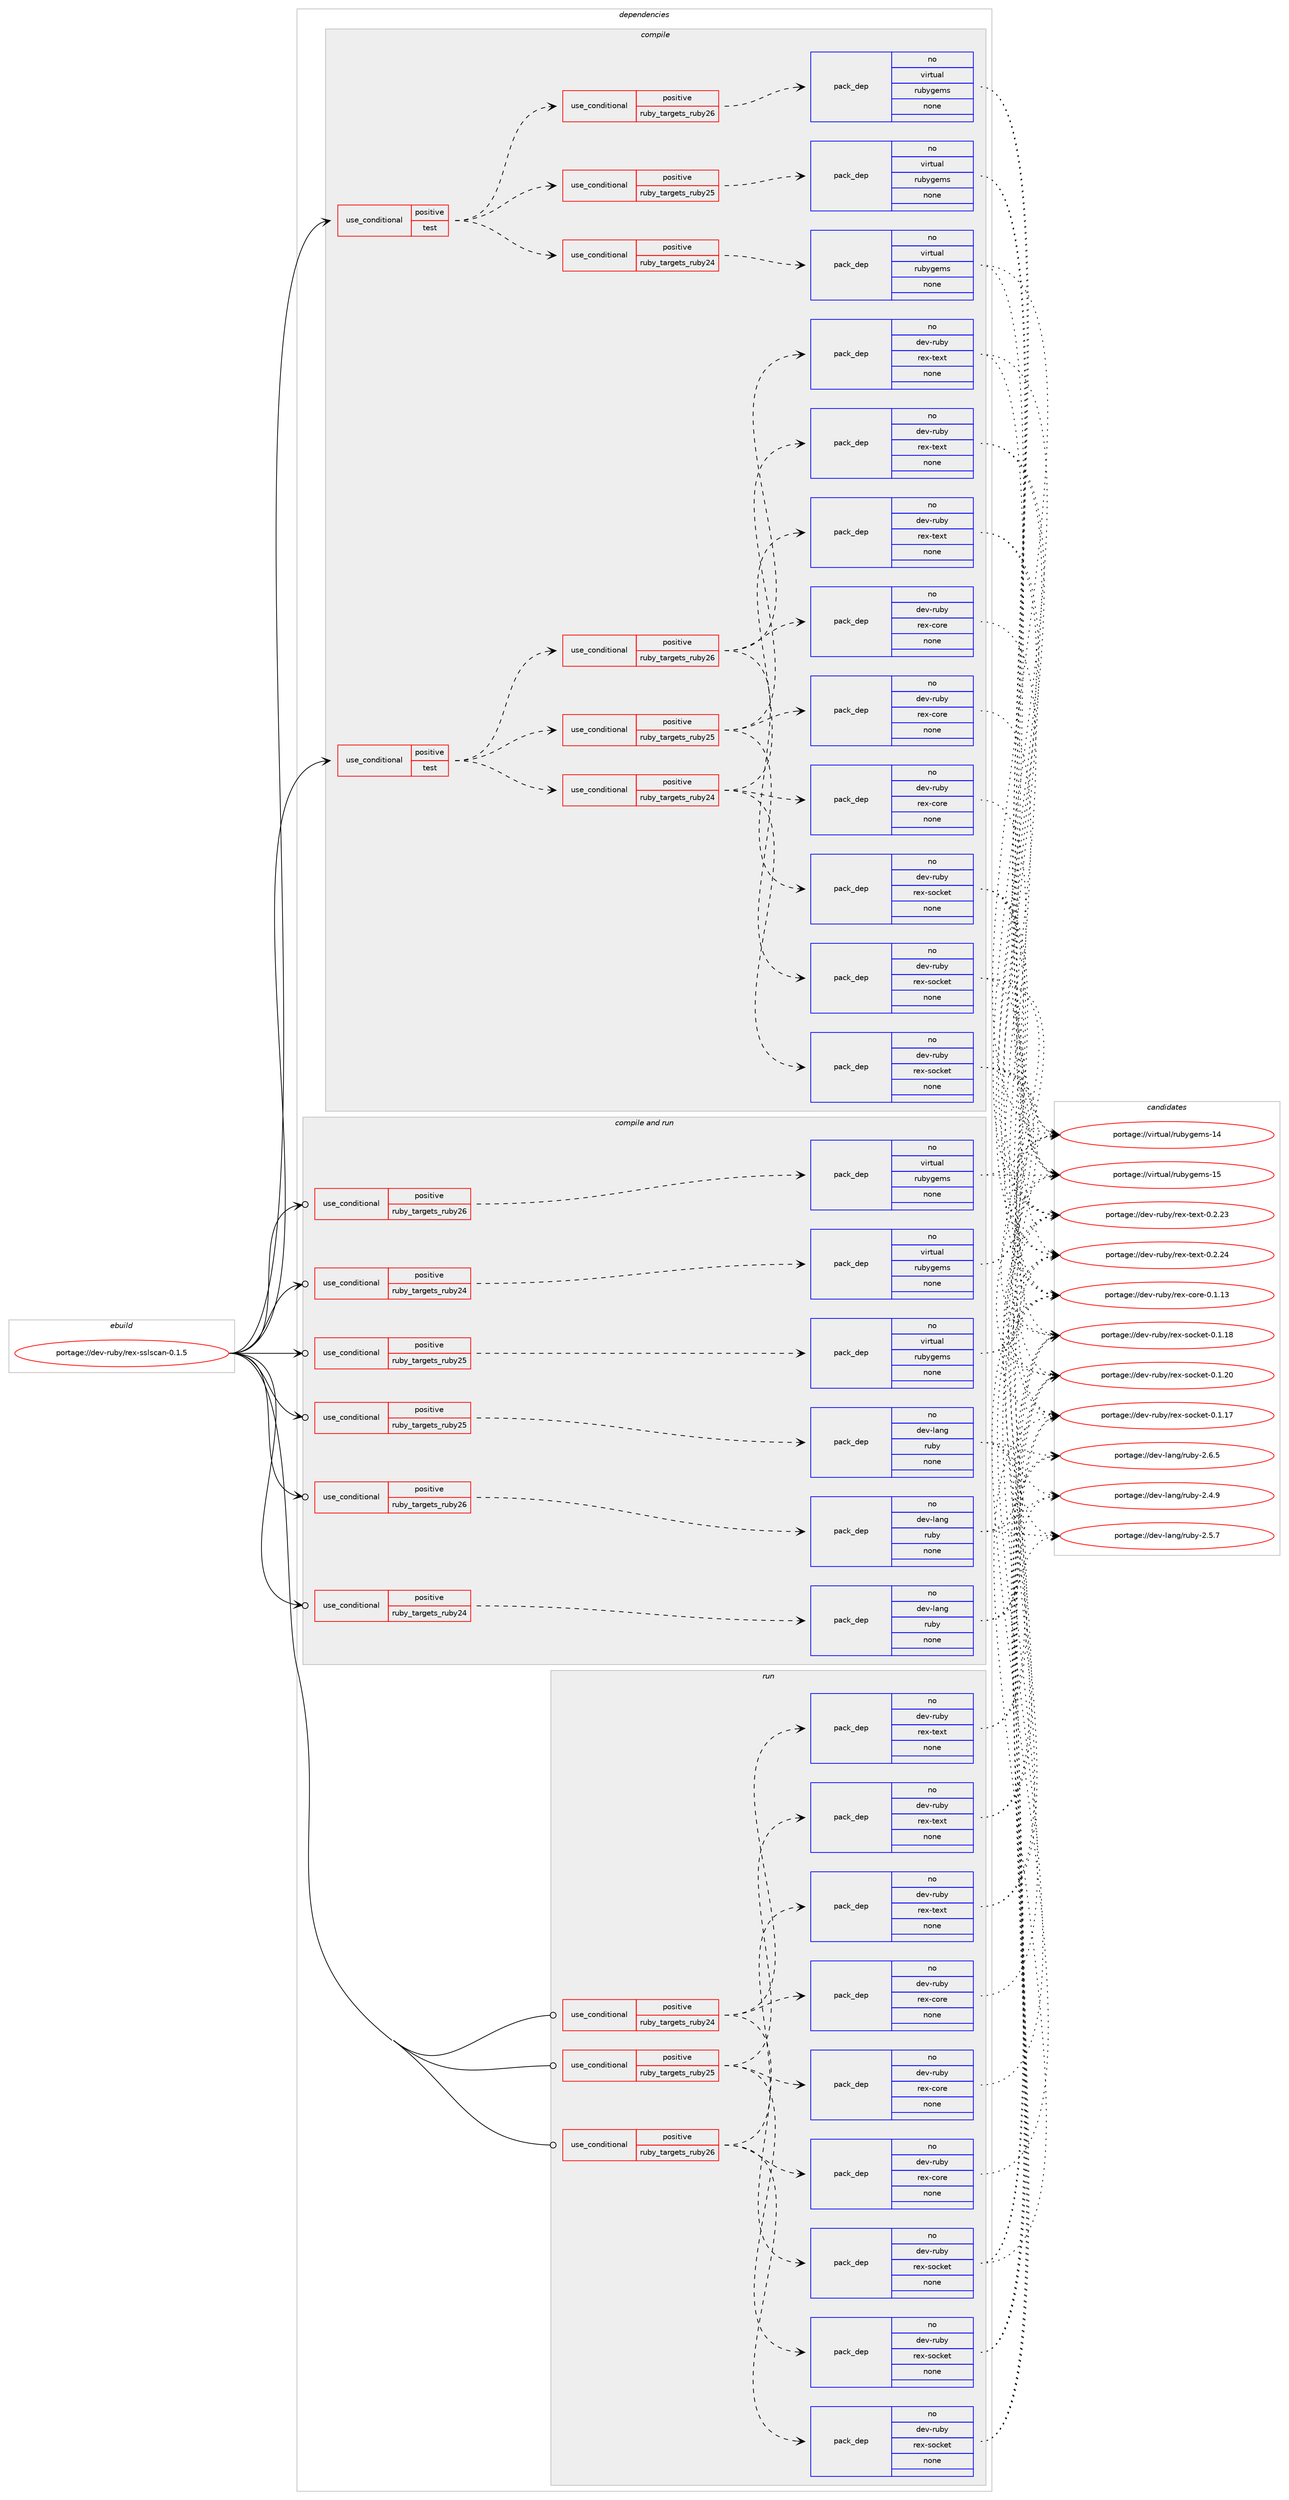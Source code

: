 digraph prolog {

# *************
# Graph options
# *************

newrank=true;
concentrate=true;
compound=true;
graph [rankdir=LR,fontname=Helvetica,fontsize=10,ranksep=1.5];#, ranksep=2.5, nodesep=0.2];
edge  [arrowhead=vee];
node  [fontname=Helvetica,fontsize=10];

# **********
# The ebuild
# **********

subgraph cluster_leftcol {
color=gray;
rank=same;
label=<<i>ebuild</i>>;
id [label="portage://dev-ruby/rex-sslscan-0.1.5", color=red, width=4, href="../dev-ruby/rex-sslscan-0.1.5.svg"];
}

# ****************
# The dependencies
# ****************

subgraph cluster_midcol {
color=gray;
label=<<i>dependencies</i>>;
subgraph cluster_compile {
fillcolor="#eeeeee";
style=filled;
label=<<i>compile</i>>;
subgraph cond61785 {
dependency239723 [label=<<TABLE BORDER="0" CELLBORDER="1" CELLSPACING="0" CELLPADDING="4"><TR><TD ROWSPAN="3" CELLPADDING="10">use_conditional</TD></TR><TR><TD>positive</TD></TR><TR><TD>test</TD></TR></TABLE>>, shape=none, color=red];
subgraph cond61786 {
dependency239724 [label=<<TABLE BORDER="0" CELLBORDER="1" CELLSPACING="0" CELLPADDING="4"><TR><TD ROWSPAN="3" CELLPADDING="10">use_conditional</TD></TR><TR><TD>positive</TD></TR><TR><TD>ruby_targets_ruby24</TD></TR></TABLE>>, shape=none, color=red];
subgraph pack174393 {
dependency239725 [label=<<TABLE BORDER="0" CELLBORDER="1" CELLSPACING="0" CELLPADDING="4" WIDTH="220"><TR><TD ROWSPAN="6" CELLPADDING="30">pack_dep</TD></TR><TR><TD WIDTH="110">no</TD></TR><TR><TD>dev-ruby</TD></TR><TR><TD>rex-core</TD></TR><TR><TD>none</TD></TR><TR><TD></TD></TR></TABLE>>, shape=none, color=blue];
}
dependency239724:e -> dependency239725:w [weight=20,style="dashed",arrowhead="vee"];
subgraph pack174394 {
dependency239726 [label=<<TABLE BORDER="0" CELLBORDER="1" CELLSPACING="0" CELLPADDING="4" WIDTH="220"><TR><TD ROWSPAN="6" CELLPADDING="30">pack_dep</TD></TR><TR><TD WIDTH="110">no</TD></TR><TR><TD>dev-ruby</TD></TR><TR><TD>rex-socket</TD></TR><TR><TD>none</TD></TR><TR><TD></TD></TR></TABLE>>, shape=none, color=blue];
}
dependency239724:e -> dependency239726:w [weight=20,style="dashed",arrowhead="vee"];
subgraph pack174395 {
dependency239727 [label=<<TABLE BORDER="0" CELLBORDER="1" CELLSPACING="0" CELLPADDING="4" WIDTH="220"><TR><TD ROWSPAN="6" CELLPADDING="30">pack_dep</TD></TR><TR><TD WIDTH="110">no</TD></TR><TR><TD>dev-ruby</TD></TR><TR><TD>rex-text</TD></TR><TR><TD>none</TD></TR><TR><TD></TD></TR></TABLE>>, shape=none, color=blue];
}
dependency239724:e -> dependency239727:w [weight=20,style="dashed",arrowhead="vee"];
}
dependency239723:e -> dependency239724:w [weight=20,style="dashed",arrowhead="vee"];
subgraph cond61787 {
dependency239728 [label=<<TABLE BORDER="0" CELLBORDER="1" CELLSPACING="0" CELLPADDING="4"><TR><TD ROWSPAN="3" CELLPADDING="10">use_conditional</TD></TR><TR><TD>positive</TD></TR><TR><TD>ruby_targets_ruby25</TD></TR></TABLE>>, shape=none, color=red];
subgraph pack174396 {
dependency239729 [label=<<TABLE BORDER="0" CELLBORDER="1" CELLSPACING="0" CELLPADDING="4" WIDTH="220"><TR><TD ROWSPAN="6" CELLPADDING="30">pack_dep</TD></TR><TR><TD WIDTH="110">no</TD></TR><TR><TD>dev-ruby</TD></TR><TR><TD>rex-core</TD></TR><TR><TD>none</TD></TR><TR><TD></TD></TR></TABLE>>, shape=none, color=blue];
}
dependency239728:e -> dependency239729:w [weight=20,style="dashed",arrowhead="vee"];
subgraph pack174397 {
dependency239730 [label=<<TABLE BORDER="0" CELLBORDER="1" CELLSPACING="0" CELLPADDING="4" WIDTH="220"><TR><TD ROWSPAN="6" CELLPADDING="30">pack_dep</TD></TR><TR><TD WIDTH="110">no</TD></TR><TR><TD>dev-ruby</TD></TR><TR><TD>rex-socket</TD></TR><TR><TD>none</TD></TR><TR><TD></TD></TR></TABLE>>, shape=none, color=blue];
}
dependency239728:e -> dependency239730:w [weight=20,style="dashed",arrowhead="vee"];
subgraph pack174398 {
dependency239731 [label=<<TABLE BORDER="0" CELLBORDER="1" CELLSPACING="0" CELLPADDING="4" WIDTH="220"><TR><TD ROWSPAN="6" CELLPADDING="30">pack_dep</TD></TR><TR><TD WIDTH="110">no</TD></TR><TR><TD>dev-ruby</TD></TR><TR><TD>rex-text</TD></TR><TR><TD>none</TD></TR><TR><TD></TD></TR></TABLE>>, shape=none, color=blue];
}
dependency239728:e -> dependency239731:w [weight=20,style="dashed",arrowhead="vee"];
}
dependency239723:e -> dependency239728:w [weight=20,style="dashed",arrowhead="vee"];
subgraph cond61788 {
dependency239732 [label=<<TABLE BORDER="0" CELLBORDER="1" CELLSPACING="0" CELLPADDING="4"><TR><TD ROWSPAN="3" CELLPADDING="10">use_conditional</TD></TR><TR><TD>positive</TD></TR><TR><TD>ruby_targets_ruby26</TD></TR></TABLE>>, shape=none, color=red];
subgraph pack174399 {
dependency239733 [label=<<TABLE BORDER="0" CELLBORDER="1" CELLSPACING="0" CELLPADDING="4" WIDTH="220"><TR><TD ROWSPAN="6" CELLPADDING="30">pack_dep</TD></TR><TR><TD WIDTH="110">no</TD></TR><TR><TD>dev-ruby</TD></TR><TR><TD>rex-core</TD></TR><TR><TD>none</TD></TR><TR><TD></TD></TR></TABLE>>, shape=none, color=blue];
}
dependency239732:e -> dependency239733:w [weight=20,style="dashed",arrowhead="vee"];
subgraph pack174400 {
dependency239734 [label=<<TABLE BORDER="0" CELLBORDER="1" CELLSPACING="0" CELLPADDING="4" WIDTH="220"><TR><TD ROWSPAN="6" CELLPADDING="30">pack_dep</TD></TR><TR><TD WIDTH="110">no</TD></TR><TR><TD>dev-ruby</TD></TR><TR><TD>rex-socket</TD></TR><TR><TD>none</TD></TR><TR><TD></TD></TR></TABLE>>, shape=none, color=blue];
}
dependency239732:e -> dependency239734:w [weight=20,style="dashed",arrowhead="vee"];
subgraph pack174401 {
dependency239735 [label=<<TABLE BORDER="0" CELLBORDER="1" CELLSPACING="0" CELLPADDING="4" WIDTH="220"><TR><TD ROWSPAN="6" CELLPADDING="30">pack_dep</TD></TR><TR><TD WIDTH="110">no</TD></TR><TR><TD>dev-ruby</TD></TR><TR><TD>rex-text</TD></TR><TR><TD>none</TD></TR><TR><TD></TD></TR></TABLE>>, shape=none, color=blue];
}
dependency239732:e -> dependency239735:w [weight=20,style="dashed",arrowhead="vee"];
}
dependency239723:e -> dependency239732:w [weight=20,style="dashed",arrowhead="vee"];
}
id:e -> dependency239723:w [weight=20,style="solid",arrowhead="vee"];
subgraph cond61789 {
dependency239736 [label=<<TABLE BORDER="0" CELLBORDER="1" CELLSPACING="0" CELLPADDING="4"><TR><TD ROWSPAN="3" CELLPADDING="10">use_conditional</TD></TR><TR><TD>positive</TD></TR><TR><TD>test</TD></TR></TABLE>>, shape=none, color=red];
subgraph cond61790 {
dependency239737 [label=<<TABLE BORDER="0" CELLBORDER="1" CELLSPACING="0" CELLPADDING="4"><TR><TD ROWSPAN="3" CELLPADDING="10">use_conditional</TD></TR><TR><TD>positive</TD></TR><TR><TD>ruby_targets_ruby24</TD></TR></TABLE>>, shape=none, color=red];
subgraph pack174402 {
dependency239738 [label=<<TABLE BORDER="0" CELLBORDER="1" CELLSPACING="0" CELLPADDING="4" WIDTH="220"><TR><TD ROWSPAN="6" CELLPADDING="30">pack_dep</TD></TR><TR><TD WIDTH="110">no</TD></TR><TR><TD>virtual</TD></TR><TR><TD>rubygems</TD></TR><TR><TD>none</TD></TR><TR><TD></TD></TR></TABLE>>, shape=none, color=blue];
}
dependency239737:e -> dependency239738:w [weight=20,style="dashed",arrowhead="vee"];
}
dependency239736:e -> dependency239737:w [weight=20,style="dashed",arrowhead="vee"];
subgraph cond61791 {
dependency239739 [label=<<TABLE BORDER="0" CELLBORDER="1" CELLSPACING="0" CELLPADDING="4"><TR><TD ROWSPAN="3" CELLPADDING="10">use_conditional</TD></TR><TR><TD>positive</TD></TR><TR><TD>ruby_targets_ruby25</TD></TR></TABLE>>, shape=none, color=red];
subgraph pack174403 {
dependency239740 [label=<<TABLE BORDER="0" CELLBORDER="1" CELLSPACING="0" CELLPADDING="4" WIDTH="220"><TR><TD ROWSPAN="6" CELLPADDING="30">pack_dep</TD></TR><TR><TD WIDTH="110">no</TD></TR><TR><TD>virtual</TD></TR><TR><TD>rubygems</TD></TR><TR><TD>none</TD></TR><TR><TD></TD></TR></TABLE>>, shape=none, color=blue];
}
dependency239739:e -> dependency239740:w [weight=20,style="dashed",arrowhead="vee"];
}
dependency239736:e -> dependency239739:w [weight=20,style="dashed",arrowhead="vee"];
subgraph cond61792 {
dependency239741 [label=<<TABLE BORDER="0" CELLBORDER="1" CELLSPACING="0" CELLPADDING="4"><TR><TD ROWSPAN="3" CELLPADDING="10">use_conditional</TD></TR><TR><TD>positive</TD></TR><TR><TD>ruby_targets_ruby26</TD></TR></TABLE>>, shape=none, color=red];
subgraph pack174404 {
dependency239742 [label=<<TABLE BORDER="0" CELLBORDER="1" CELLSPACING="0" CELLPADDING="4" WIDTH="220"><TR><TD ROWSPAN="6" CELLPADDING="30">pack_dep</TD></TR><TR><TD WIDTH="110">no</TD></TR><TR><TD>virtual</TD></TR><TR><TD>rubygems</TD></TR><TR><TD>none</TD></TR><TR><TD></TD></TR></TABLE>>, shape=none, color=blue];
}
dependency239741:e -> dependency239742:w [weight=20,style="dashed",arrowhead="vee"];
}
dependency239736:e -> dependency239741:w [weight=20,style="dashed",arrowhead="vee"];
}
id:e -> dependency239736:w [weight=20,style="solid",arrowhead="vee"];
}
subgraph cluster_compileandrun {
fillcolor="#eeeeee";
style=filled;
label=<<i>compile and run</i>>;
subgraph cond61793 {
dependency239743 [label=<<TABLE BORDER="0" CELLBORDER="1" CELLSPACING="0" CELLPADDING="4"><TR><TD ROWSPAN="3" CELLPADDING="10">use_conditional</TD></TR><TR><TD>positive</TD></TR><TR><TD>ruby_targets_ruby24</TD></TR></TABLE>>, shape=none, color=red];
subgraph pack174405 {
dependency239744 [label=<<TABLE BORDER="0" CELLBORDER="1" CELLSPACING="0" CELLPADDING="4" WIDTH="220"><TR><TD ROWSPAN="6" CELLPADDING="30">pack_dep</TD></TR><TR><TD WIDTH="110">no</TD></TR><TR><TD>dev-lang</TD></TR><TR><TD>ruby</TD></TR><TR><TD>none</TD></TR><TR><TD></TD></TR></TABLE>>, shape=none, color=blue];
}
dependency239743:e -> dependency239744:w [weight=20,style="dashed",arrowhead="vee"];
}
id:e -> dependency239743:w [weight=20,style="solid",arrowhead="odotvee"];
subgraph cond61794 {
dependency239745 [label=<<TABLE BORDER="0" CELLBORDER="1" CELLSPACING="0" CELLPADDING="4"><TR><TD ROWSPAN="3" CELLPADDING="10">use_conditional</TD></TR><TR><TD>positive</TD></TR><TR><TD>ruby_targets_ruby24</TD></TR></TABLE>>, shape=none, color=red];
subgraph pack174406 {
dependency239746 [label=<<TABLE BORDER="0" CELLBORDER="1" CELLSPACING="0" CELLPADDING="4" WIDTH="220"><TR><TD ROWSPAN="6" CELLPADDING="30">pack_dep</TD></TR><TR><TD WIDTH="110">no</TD></TR><TR><TD>virtual</TD></TR><TR><TD>rubygems</TD></TR><TR><TD>none</TD></TR><TR><TD></TD></TR></TABLE>>, shape=none, color=blue];
}
dependency239745:e -> dependency239746:w [weight=20,style="dashed",arrowhead="vee"];
}
id:e -> dependency239745:w [weight=20,style="solid",arrowhead="odotvee"];
subgraph cond61795 {
dependency239747 [label=<<TABLE BORDER="0" CELLBORDER="1" CELLSPACING="0" CELLPADDING="4"><TR><TD ROWSPAN="3" CELLPADDING="10">use_conditional</TD></TR><TR><TD>positive</TD></TR><TR><TD>ruby_targets_ruby25</TD></TR></TABLE>>, shape=none, color=red];
subgraph pack174407 {
dependency239748 [label=<<TABLE BORDER="0" CELLBORDER="1" CELLSPACING="0" CELLPADDING="4" WIDTH="220"><TR><TD ROWSPAN="6" CELLPADDING="30">pack_dep</TD></TR><TR><TD WIDTH="110">no</TD></TR><TR><TD>dev-lang</TD></TR><TR><TD>ruby</TD></TR><TR><TD>none</TD></TR><TR><TD></TD></TR></TABLE>>, shape=none, color=blue];
}
dependency239747:e -> dependency239748:w [weight=20,style="dashed",arrowhead="vee"];
}
id:e -> dependency239747:w [weight=20,style="solid",arrowhead="odotvee"];
subgraph cond61796 {
dependency239749 [label=<<TABLE BORDER="0" CELLBORDER="1" CELLSPACING="0" CELLPADDING="4"><TR><TD ROWSPAN="3" CELLPADDING="10">use_conditional</TD></TR><TR><TD>positive</TD></TR><TR><TD>ruby_targets_ruby25</TD></TR></TABLE>>, shape=none, color=red];
subgraph pack174408 {
dependency239750 [label=<<TABLE BORDER="0" CELLBORDER="1" CELLSPACING="0" CELLPADDING="4" WIDTH="220"><TR><TD ROWSPAN="6" CELLPADDING="30">pack_dep</TD></TR><TR><TD WIDTH="110">no</TD></TR><TR><TD>virtual</TD></TR><TR><TD>rubygems</TD></TR><TR><TD>none</TD></TR><TR><TD></TD></TR></TABLE>>, shape=none, color=blue];
}
dependency239749:e -> dependency239750:w [weight=20,style="dashed",arrowhead="vee"];
}
id:e -> dependency239749:w [weight=20,style="solid",arrowhead="odotvee"];
subgraph cond61797 {
dependency239751 [label=<<TABLE BORDER="0" CELLBORDER="1" CELLSPACING="0" CELLPADDING="4"><TR><TD ROWSPAN="3" CELLPADDING="10">use_conditional</TD></TR><TR><TD>positive</TD></TR><TR><TD>ruby_targets_ruby26</TD></TR></TABLE>>, shape=none, color=red];
subgraph pack174409 {
dependency239752 [label=<<TABLE BORDER="0" CELLBORDER="1" CELLSPACING="0" CELLPADDING="4" WIDTH="220"><TR><TD ROWSPAN="6" CELLPADDING="30">pack_dep</TD></TR><TR><TD WIDTH="110">no</TD></TR><TR><TD>dev-lang</TD></TR><TR><TD>ruby</TD></TR><TR><TD>none</TD></TR><TR><TD></TD></TR></TABLE>>, shape=none, color=blue];
}
dependency239751:e -> dependency239752:w [weight=20,style="dashed",arrowhead="vee"];
}
id:e -> dependency239751:w [weight=20,style="solid",arrowhead="odotvee"];
subgraph cond61798 {
dependency239753 [label=<<TABLE BORDER="0" CELLBORDER="1" CELLSPACING="0" CELLPADDING="4"><TR><TD ROWSPAN="3" CELLPADDING="10">use_conditional</TD></TR><TR><TD>positive</TD></TR><TR><TD>ruby_targets_ruby26</TD></TR></TABLE>>, shape=none, color=red];
subgraph pack174410 {
dependency239754 [label=<<TABLE BORDER="0" CELLBORDER="1" CELLSPACING="0" CELLPADDING="4" WIDTH="220"><TR><TD ROWSPAN="6" CELLPADDING="30">pack_dep</TD></TR><TR><TD WIDTH="110">no</TD></TR><TR><TD>virtual</TD></TR><TR><TD>rubygems</TD></TR><TR><TD>none</TD></TR><TR><TD></TD></TR></TABLE>>, shape=none, color=blue];
}
dependency239753:e -> dependency239754:w [weight=20,style="dashed",arrowhead="vee"];
}
id:e -> dependency239753:w [weight=20,style="solid",arrowhead="odotvee"];
}
subgraph cluster_run {
fillcolor="#eeeeee";
style=filled;
label=<<i>run</i>>;
subgraph cond61799 {
dependency239755 [label=<<TABLE BORDER="0" CELLBORDER="1" CELLSPACING="0" CELLPADDING="4"><TR><TD ROWSPAN="3" CELLPADDING="10">use_conditional</TD></TR><TR><TD>positive</TD></TR><TR><TD>ruby_targets_ruby24</TD></TR></TABLE>>, shape=none, color=red];
subgraph pack174411 {
dependency239756 [label=<<TABLE BORDER="0" CELLBORDER="1" CELLSPACING="0" CELLPADDING="4" WIDTH="220"><TR><TD ROWSPAN="6" CELLPADDING="30">pack_dep</TD></TR><TR><TD WIDTH="110">no</TD></TR><TR><TD>dev-ruby</TD></TR><TR><TD>rex-core</TD></TR><TR><TD>none</TD></TR><TR><TD></TD></TR></TABLE>>, shape=none, color=blue];
}
dependency239755:e -> dependency239756:w [weight=20,style="dashed",arrowhead="vee"];
subgraph pack174412 {
dependency239757 [label=<<TABLE BORDER="0" CELLBORDER="1" CELLSPACING="0" CELLPADDING="4" WIDTH="220"><TR><TD ROWSPAN="6" CELLPADDING="30">pack_dep</TD></TR><TR><TD WIDTH="110">no</TD></TR><TR><TD>dev-ruby</TD></TR><TR><TD>rex-socket</TD></TR><TR><TD>none</TD></TR><TR><TD></TD></TR></TABLE>>, shape=none, color=blue];
}
dependency239755:e -> dependency239757:w [weight=20,style="dashed",arrowhead="vee"];
subgraph pack174413 {
dependency239758 [label=<<TABLE BORDER="0" CELLBORDER="1" CELLSPACING="0" CELLPADDING="4" WIDTH="220"><TR><TD ROWSPAN="6" CELLPADDING="30">pack_dep</TD></TR><TR><TD WIDTH="110">no</TD></TR><TR><TD>dev-ruby</TD></TR><TR><TD>rex-text</TD></TR><TR><TD>none</TD></TR><TR><TD></TD></TR></TABLE>>, shape=none, color=blue];
}
dependency239755:e -> dependency239758:w [weight=20,style="dashed",arrowhead="vee"];
}
id:e -> dependency239755:w [weight=20,style="solid",arrowhead="odot"];
subgraph cond61800 {
dependency239759 [label=<<TABLE BORDER="0" CELLBORDER="1" CELLSPACING="0" CELLPADDING="4"><TR><TD ROWSPAN="3" CELLPADDING="10">use_conditional</TD></TR><TR><TD>positive</TD></TR><TR><TD>ruby_targets_ruby25</TD></TR></TABLE>>, shape=none, color=red];
subgraph pack174414 {
dependency239760 [label=<<TABLE BORDER="0" CELLBORDER="1" CELLSPACING="0" CELLPADDING="4" WIDTH="220"><TR><TD ROWSPAN="6" CELLPADDING="30">pack_dep</TD></TR><TR><TD WIDTH="110">no</TD></TR><TR><TD>dev-ruby</TD></TR><TR><TD>rex-core</TD></TR><TR><TD>none</TD></TR><TR><TD></TD></TR></TABLE>>, shape=none, color=blue];
}
dependency239759:e -> dependency239760:w [weight=20,style="dashed",arrowhead="vee"];
subgraph pack174415 {
dependency239761 [label=<<TABLE BORDER="0" CELLBORDER="1" CELLSPACING="0" CELLPADDING="4" WIDTH="220"><TR><TD ROWSPAN="6" CELLPADDING="30">pack_dep</TD></TR><TR><TD WIDTH="110">no</TD></TR><TR><TD>dev-ruby</TD></TR><TR><TD>rex-socket</TD></TR><TR><TD>none</TD></TR><TR><TD></TD></TR></TABLE>>, shape=none, color=blue];
}
dependency239759:e -> dependency239761:w [weight=20,style="dashed",arrowhead="vee"];
subgraph pack174416 {
dependency239762 [label=<<TABLE BORDER="0" CELLBORDER="1" CELLSPACING="0" CELLPADDING="4" WIDTH="220"><TR><TD ROWSPAN="6" CELLPADDING="30">pack_dep</TD></TR><TR><TD WIDTH="110">no</TD></TR><TR><TD>dev-ruby</TD></TR><TR><TD>rex-text</TD></TR><TR><TD>none</TD></TR><TR><TD></TD></TR></TABLE>>, shape=none, color=blue];
}
dependency239759:e -> dependency239762:w [weight=20,style="dashed",arrowhead="vee"];
}
id:e -> dependency239759:w [weight=20,style="solid",arrowhead="odot"];
subgraph cond61801 {
dependency239763 [label=<<TABLE BORDER="0" CELLBORDER="1" CELLSPACING="0" CELLPADDING="4"><TR><TD ROWSPAN="3" CELLPADDING="10">use_conditional</TD></TR><TR><TD>positive</TD></TR><TR><TD>ruby_targets_ruby26</TD></TR></TABLE>>, shape=none, color=red];
subgraph pack174417 {
dependency239764 [label=<<TABLE BORDER="0" CELLBORDER="1" CELLSPACING="0" CELLPADDING="4" WIDTH="220"><TR><TD ROWSPAN="6" CELLPADDING="30">pack_dep</TD></TR><TR><TD WIDTH="110">no</TD></TR><TR><TD>dev-ruby</TD></TR><TR><TD>rex-core</TD></TR><TR><TD>none</TD></TR><TR><TD></TD></TR></TABLE>>, shape=none, color=blue];
}
dependency239763:e -> dependency239764:w [weight=20,style="dashed",arrowhead="vee"];
subgraph pack174418 {
dependency239765 [label=<<TABLE BORDER="0" CELLBORDER="1" CELLSPACING="0" CELLPADDING="4" WIDTH="220"><TR><TD ROWSPAN="6" CELLPADDING="30">pack_dep</TD></TR><TR><TD WIDTH="110">no</TD></TR><TR><TD>dev-ruby</TD></TR><TR><TD>rex-socket</TD></TR><TR><TD>none</TD></TR><TR><TD></TD></TR></TABLE>>, shape=none, color=blue];
}
dependency239763:e -> dependency239765:w [weight=20,style="dashed",arrowhead="vee"];
subgraph pack174419 {
dependency239766 [label=<<TABLE BORDER="0" CELLBORDER="1" CELLSPACING="0" CELLPADDING="4" WIDTH="220"><TR><TD ROWSPAN="6" CELLPADDING="30">pack_dep</TD></TR><TR><TD WIDTH="110">no</TD></TR><TR><TD>dev-ruby</TD></TR><TR><TD>rex-text</TD></TR><TR><TD>none</TD></TR><TR><TD></TD></TR></TABLE>>, shape=none, color=blue];
}
dependency239763:e -> dependency239766:w [weight=20,style="dashed",arrowhead="vee"];
}
id:e -> dependency239763:w [weight=20,style="solid",arrowhead="odot"];
}
}

# **************
# The candidates
# **************

subgraph cluster_choices {
rank=same;
color=gray;
label=<<i>candidates</i>>;

subgraph choice174393 {
color=black;
nodesep=1;
choiceportage100101118451141179812147114101120459911111410145484649464951 [label="portage://dev-ruby/rex-core-0.1.13", color=red, width=4,href="../dev-ruby/rex-core-0.1.13.svg"];
dependency239725:e -> choiceportage100101118451141179812147114101120459911111410145484649464951:w [style=dotted,weight="100"];
}
subgraph choice174394 {
color=black;
nodesep=1;
choiceportage100101118451141179812147114101120451151119910710111645484649464955 [label="portage://dev-ruby/rex-socket-0.1.17", color=red, width=4,href="../dev-ruby/rex-socket-0.1.17.svg"];
choiceportage100101118451141179812147114101120451151119910710111645484649464956 [label="portage://dev-ruby/rex-socket-0.1.18", color=red, width=4,href="../dev-ruby/rex-socket-0.1.18.svg"];
choiceportage100101118451141179812147114101120451151119910710111645484649465048 [label="portage://dev-ruby/rex-socket-0.1.20", color=red, width=4,href="../dev-ruby/rex-socket-0.1.20.svg"];
dependency239726:e -> choiceportage100101118451141179812147114101120451151119910710111645484649464955:w [style=dotted,weight="100"];
dependency239726:e -> choiceportage100101118451141179812147114101120451151119910710111645484649464956:w [style=dotted,weight="100"];
dependency239726:e -> choiceportage100101118451141179812147114101120451151119910710111645484649465048:w [style=dotted,weight="100"];
}
subgraph choice174395 {
color=black;
nodesep=1;
choiceportage1001011184511411798121471141011204511610112011645484650465051 [label="portage://dev-ruby/rex-text-0.2.23", color=red, width=4,href="../dev-ruby/rex-text-0.2.23.svg"];
choiceportage1001011184511411798121471141011204511610112011645484650465052 [label="portage://dev-ruby/rex-text-0.2.24", color=red, width=4,href="../dev-ruby/rex-text-0.2.24.svg"];
dependency239727:e -> choiceportage1001011184511411798121471141011204511610112011645484650465051:w [style=dotted,weight="100"];
dependency239727:e -> choiceportage1001011184511411798121471141011204511610112011645484650465052:w [style=dotted,weight="100"];
}
subgraph choice174396 {
color=black;
nodesep=1;
choiceportage100101118451141179812147114101120459911111410145484649464951 [label="portage://dev-ruby/rex-core-0.1.13", color=red, width=4,href="../dev-ruby/rex-core-0.1.13.svg"];
dependency239729:e -> choiceportage100101118451141179812147114101120459911111410145484649464951:w [style=dotted,weight="100"];
}
subgraph choice174397 {
color=black;
nodesep=1;
choiceportage100101118451141179812147114101120451151119910710111645484649464955 [label="portage://dev-ruby/rex-socket-0.1.17", color=red, width=4,href="../dev-ruby/rex-socket-0.1.17.svg"];
choiceportage100101118451141179812147114101120451151119910710111645484649464956 [label="portage://dev-ruby/rex-socket-0.1.18", color=red, width=4,href="../dev-ruby/rex-socket-0.1.18.svg"];
choiceportage100101118451141179812147114101120451151119910710111645484649465048 [label="portage://dev-ruby/rex-socket-0.1.20", color=red, width=4,href="../dev-ruby/rex-socket-0.1.20.svg"];
dependency239730:e -> choiceportage100101118451141179812147114101120451151119910710111645484649464955:w [style=dotted,weight="100"];
dependency239730:e -> choiceportage100101118451141179812147114101120451151119910710111645484649464956:w [style=dotted,weight="100"];
dependency239730:e -> choiceportage100101118451141179812147114101120451151119910710111645484649465048:w [style=dotted,weight="100"];
}
subgraph choice174398 {
color=black;
nodesep=1;
choiceportage1001011184511411798121471141011204511610112011645484650465051 [label="portage://dev-ruby/rex-text-0.2.23", color=red, width=4,href="../dev-ruby/rex-text-0.2.23.svg"];
choiceportage1001011184511411798121471141011204511610112011645484650465052 [label="portage://dev-ruby/rex-text-0.2.24", color=red, width=4,href="../dev-ruby/rex-text-0.2.24.svg"];
dependency239731:e -> choiceportage1001011184511411798121471141011204511610112011645484650465051:w [style=dotted,weight="100"];
dependency239731:e -> choiceportage1001011184511411798121471141011204511610112011645484650465052:w [style=dotted,weight="100"];
}
subgraph choice174399 {
color=black;
nodesep=1;
choiceportage100101118451141179812147114101120459911111410145484649464951 [label="portage://dev-ruby/rex-core-0.1.13", color=red, width=4,href="../dev-ruby/rex-core-0.1.13.svg"];
dependency239733:e -> choiceportage100101118451141179812147114101120459911111410145484649464951:w [style=dotted,weight="100"];
}
subgraph choice174400 {
color=black;
nodesep=1;
choiceportage100101118451141179812147114101120451151119910710111645484649464955 [label="portage://dev-ruby/rex-socket-0.1.17", color=red, width=4,href="../dev-ruby/rex-socket-0.1.17.svg"];
choiceportage100101118451141179812147114101120451151119910710111645484649464956 [label="portage://dev-ruby/rex-socket-0.1.18", color=red, width=4,href="../dev-ruby/rex-socket-0.1.18.svg"];
choiceportage100101118451141179812147114101120451151119910710111645484649465048 [label="portage://dev-ruby/rex-socket-0.1.20", color=red, width=4,href="../dev-ruby/rex-socket-0.1.20.svg"];
dependency239734:e -> choiceportage100101118451141179812147114101120451151119910710111645484649464955:w [style=dotted,weight="100"];
dependency239734:e -> choiceportage100101118451141179812147114101120451151119910710111645484649464956:w [style=dotted,weight="100"];
dependency239734:e -> choiceportage100101118451141179812147114101120451151119910710111645484649465048:w [style=dotted,weight="100"];
}
subgraph choice174401 {
color=black;
nodesep=1;
choiceportage1001011184511411798121471141011204511610112011645484650465051 [label="portage://dev-ruby/rex-text-0.2.23", color=red, width=4,href="../dev-ruby/rex-text-0.2.23.svg"];
choiceportage1001011184511411798121471141011204511610112011645484650465052 [label="portage://dev-ruby/rex-text-0.2.24", color=red, width=4,href="../dev-ruby/rex-text-0.2.24.svg"];
dependency239735:e -> choiceportage1001011184511411798121471141011204511610112011645484650465051:w [style=dotted,weight="100"];
dependency239735:e -> choiceportage1001011184511411798121471141011204511610112011645484650465052:w [style=dotted,weight="100"];
}
subgraph choice174402 {
color=black;
nodesep=1;
choiceportage118105114116117971084711411798121103101109115454952 [label="portage://virtual/rubygems-14", color=red, width=4,href="../virtual/rubygems-14.svg"];
choiceportage118105114116117971084711411798121103101109115454953 [label="portage://virtual/rubygems-15", color=red, width=4,href="../virtual/rubygems-15.svg"];
dependency239738:e -> choiceportage118105114116117971084711411798121103101109115454952:w [style=dotted,weight="100"];
dependency239738:e -> choiceportage118105114116117971084711411798121103101109115454953:w [style=dotted,weight="100"];
}
subgraph choice174403 {
color=black;
nodesep=1;
choiceportage118105114116117971084711411798121103101109115454952 [label="portage://virtual/rubygems-14", color=red, width=4,href="../virtual/rubygems-14.svg"];
choiceportage118105114116117971084711411798121103101109115454953 [label="portage://virtual/rubygems-15", color=red, width=4,href="../virtual/rubygems-15.svg"];
dependency239740:e -> choiceportage118105114116117971084711411798121103101109115454952:w [style=dotted,weight="100"];
dependency239740:e -> choiceportage118105114116117971084711411798121103101109115454953:w [style=dotted,weight="100"];
}
subgraph choice174404 {
color=black;
nodesep=1;
choiceportage118105114116117971084711411798121103101109115454952 [label="portage://virtual/rubygems-14", color=red, width=4,href="../virtual/rubygems-14.svg"];
choiceportage118105114116117971084711411798121103101109115454953 [label="portage://virtual/rubygems-15", color=red, width=4,href="../virtual/rubygems-15.svg"];
dependency239742:e -> choiceportage118105114116117971084711411798121103101109115454952:w [style=dotted,weight="100"];
dependency239742:e -> choiceportage118105114116117971084711411798121103101109115454953:w [style=dotted,weight="100"];
}
subgraph choice174405 {
color=black;
nodesep=1;
choiceportage10010111845108971101034711411798121455046524657 [label="portage://dev-lang/ruby-2.4.9", color=red, width=4,href="../dev-lang/ruby-2.4.9.svg"];
choiceportage10010111845108971101034711411798121455046534655 [label="portage://dev-lang/ruby-2.5.7", color=red, width=4,href="../dev-lang/ruby-2.5.7.svg"];
choiceportage10010111845108971101034711411798121455046544653 [label="portage://dev-lang/ruby-2.6.5", color=red, width=4,href="../dev-lang/ruby-2.6.5.svg"];
dependency239744:e -> choiceportage10010111845108971101034711411798121455046524657:w [style=dotted,weight="100"];
dependency239744:e -> choiceportage10010111845108971101034711411798121455046534655:w [style=dotted,weight="100"];
dependency239744:e -> choiceportage10010111845108971101034711411798121455046544653:w [style=dotted,weight="100"];
}
subgraph choice174406 {
color=black;
nodesep=1;
choiceportage118105114116117971084711411798121103101109115454952 [label="portage://virtual/rubygems-14", color=red, width=4,href="../virtual/rubygems-14.svg"];
choiceportage118105114116117971084711411798121103101109115454953 [label="portage://virtual/rubygems-15", color=red, width=4,href="../virtual/rubygems-15.svg"];
dependency239746:e -> choiceportage118105114116117971084711411798121103101109115454952:w [style=dotted,weight="100"];
dependency239746:e -> choiceportage118105114116117971084711411798121103101109115454953:w [style=dotted,weight="100"];
}
subgraph choice174407 {
color=black;
nodesep=1;
choiceportage10010111845108971101034711411798121455046524657 [label="portage://dev-lang/ruby-2.4.9", color=red, width=4,href="../dev-lang/ruby-2.4.9.svg"];
choiceportage10010111845108971101034711411798121455046534655 [label="portage://dev-lang/ruby-2.5.7", color=red, width=4,href="../dev-lang/ruby-2.5.7.svg"];
choiceportage10010111845108971101034711411798121455046544653 [label="portage://dev-lang/ruby-2.6.5", color=red, width=4,href="../dev-lang/ruby-2.6.5.svg"];
dependency239748:e -> choiceportage10010111845108971101034711411798121455046524657:w [style=dotted,weight="100"];
dependency239748:e -> choiceportage10010111845108971101034711411798121455046534655:w [style=dotted,weight="100"];
dependency239748:e -> choiceportage10010111845108971101034711411798121455046544653:w [style=dotted,weight="100"];
}
subgraph choice174408 {
color=black;
nodesep=1;
choiceportage118105114116117971084711411798121103101109115454952 [label="portage://virtual/rubygems-14", color=red, width=4,href="../virtual/rubygems-14.svg"];
choiceportage118105114116117971084711411798121103101109115454953 [label="portage://virtual/rubygems-15", color=red, width=4,href="../virtual/rubygems-15.svg"];
dependency239750:e -> choiceportage118105114116117971084711411798121103101109115454952:w [style=dotted,weight="100"];
dependency239750:e -> choiceportage118105114116117971084711411798121103101109115454953:w [style=dotted,weight="100"];
}
subgraph choice174409 {
color=black;
nodesep=1;
choiceportage10010111845108971101034711411798121455046524657 [label="portage://dev-lang/ruby-2.4.9", color=red, width=4,href="../dev-lang/ruby-2.4.9.svg"];
choiceportage10010111845108971101034711411798121455046534655 [label="portage://dev-lang/ruby-2.5.7", color=red, width=4,href="../dev-lang/ruby-2.5.7.svg"];
choiceportage10010111845108971101034711411798121455046544653 [label="portage://dev-lang/ruby-2.6.5", color=red, width=4,href="../dev-lang/ruby-2.6.5.svg"];
dependency239752:e -> choiceportage10010111845108971101034711411798121455046524657:w [style=dotted,weight="100"];
dependency239752:e -> choiceportage10010111845108971101034711411798121455046534655:w [style=dotted,weight="100"];
dependency239752:e -> choiceportage10010111845108971101034711411798121455046544653:w [style=dotted,weight="100"];
}
subgraph choice174410 {
color=black;
nodesep=1;
choiceportage118105114116117971084711411798121103101109115454952 [label="portage://virtual/rubygems-14", color=red, width=4,href="../virtual/rubygems-14.svg"];
choiceportage118105114116117971084711411798121103101109115454953 [label="portage://virtual/rubygems-15", color=red, width=4,href="../virtual/rubygems-15.svg"];
dependency239754:e -> choiceportage118105114116117971084711411798121103101109115454952:w [style=dotted,weight="100"];
dependency239754:e -> choiceportage118105114116117971084711411798121103101109115454953:w [style=dotted,weight="100"];
}
subgraph choice174411 {
color=black;
nodesep=1;
choiceportage100101118451141179812147114101120459911111410145484649464951 [label="portage://dev-ruby/rex-core-0.1.13", color=red, width=4,href="../dev-ruby/rex-core-0.1.13.svg"];
dependency239756:e -> choiceportage100101118451141179812147114101120459911111410145484649464951:w [style=dotted,weight="100"];
}
subgraph choice174412 {
color=black;
nodesep=1;
choiceportage100101118451141179812147114101120451151119910710111645484649464955 [label="portage://dev-ruby/rex-socket-0.1.17", color=red, width=4,href="../dev-ruby/rex-socket-0.1.17.svg"];
choiceportage100101118451141179812147114101120451151119910710111645484649464956 [label="portage://dev-ruby/rex-socket-0.1.18", color=red, width=4,href="../dev-ruby/rex-socket-0.1.18.svg"];
choiceportage100101118451141179812147114101120451151119910710111645484649465048 [label="portage://dev-ruby/rex-socket-0.1.20", color=red, width=4,href="../dev-ruby/rex-socket-0.1.20.svg"];
dependency239757:e -> choiceportage100101118451141179812147114101120451151119910710111645484649464955:w [style=dotted,weight="100"];
dependency239757:e -> choiceportage100101118451141179812147114101120451151119910710111645484649464956:w [style=dotted,weight="100"];
dependency239757:e -> choiceportage100101118451141179812147114101120451151119910710111645484649465048:w [style=dotted,weight="100"];
}
subgraph choice174413 {
color=black;
nodesep=1;
choiceportage1001011184511411798121471141011204511610112011645484650465051 [label="portage://dev-ruby/rex-text-0.2.23", color=red, width=4,href="../dev-ruby/rex-text-0.2.23.svg"];
choiceportage1001011184511411798121471141011204511610112011645484650465052 [label="portage://dev-ruby/rex-text-0.2.24", color=red, width=4,href="../dev-ruby/rex-text-0.2.24.svg"];
dependency239758:e -> choiceportage1001011184511411798121471141011204511610112011645484650465051:w [style=dotted,weight="100"];
dependency239758:e -> choiceportage1001011184511411798121471141011204511610112011645484650465052:w [style=dotted,weight="100"];
}
subgraph choice174414 {
color=black;
nodesep=1;
choiceportage100101118451141179812147114101120459911111410145484649464951 [label="portage://dev-ruby/rex-core-0.1.13", color=red, width=4,href="../dev-ruby/rex-core-0.1.13.svg"];
dependency239760:e -> choiceportage100101118451141179812147114101120459911111410145484649464951:w [style=dotted,weight="100"];
}
subgraph choice174415 {
color=black;
nodesep=1;
choiceportage100101118451141179812147114101120451151119910710111645484649464955 [label="portage://dev-ruby/rex-socket-0.1.17", color=red, width=4,href="../dev-ruby/rex-socket-0.1.17.svg"];
choiceportage100101118451141179812147114101120451151119910710111645484649464956 [label="portage://dev-ruby/rex-socket-0.1.18", color=red, width=4,href="../dev-ruby/rex-socket-0.1.18.svg"];
choiceportage100101118451141179812147114101120451151119910710111645484649465048 [label="portage://dev-ruby/rex-socket-0.1.20", color=red, width=4,href="../dev-ruby/rex-socket-0.1.20.svg"];
dependency239761:e -> choiceportage100101118451141179812147114101120451151119910710111645484649464955:w [style=dotted,weight="100"];
dependency239761:e -> choiceportage100101118451141179812147114101120451151119910710111645484649464956:w [style=dotted,weight="100"];
dependency239761:e -> choiceportage100101118451141179812147114101120451151119910710111645484649465048:w [style=dotted,weight="100"];
}
subgraph choice174416 {
color=black;
nodesep=1;
choiceportage1001011184511411798121471141011204511610112011645484650465051 [label="portage://dev-ruby/rex-text-0.2.23", color=red, width=4,href="../dev-ruby/rex-text-0.2.23.svg"];
choiceportage1001011184511411798121471141011204511610112011645484650465052 [label="portage://dev-ruby/rex-text-0.2.24", color=red, width=4,href="../dev-ruby/rex-text-0.2.24.svg"];
dependency239762:e -> choiceportage1001011184511411798121471141011204511610112011645484650465051:w [style=dotted,weight="100"];
dependency239762:e -> choiceportage1001011184511411798121471141011204511610112011645484650465052:w [style=dotted,weight="100"];
}
subgraph choice174417 {
color=black;
nodesep=1;
choiceportage100101118451141179812147114101120459911111410145484649464951 [label="portage://dev-ruby/rex-core-0.1.13", color=red, width=4,href="../dev-ruby/rex-core-0.1.13.svg"];
dependency239764:e -> choiceportage100101118451141179812147114101120459911111410145484649464951:w [style=dotted,weight="100"];
}
subgraph choice174418 {
color=black;
nodesep=1;
choiceportage100101118451141179812147114101120451151119910710111645484649464955 [label="portage://dev-ruby/rex-socket-0.1.17", color=red, width=4,href="../dev-ruby/rex-socket-0.1.17.svg"];
choiceportage100101118451141179812147114101120451151119910710111645484649464956 [label="portage://dev-ruby/rex-socket-0.1.18", color=red, width=4,href="../dev-ruby/rex-socket-0.1.18.svg"];
choiceportage100101118451141179812147114101120451151119910710111645484649465048 [label="portage://dev-ruby/rex-socket-0.1.20", color=red, width=4,href="../dev-ruby/rex-socket-0.1.20.svg"];
dependency239765:e -> choiceportage100101118451141179812147114101120451151119910710111645484649464955:w [style=dotted,weight="100"];
dependency239765:e -> choiceportage100101118451141179812147114101120451151119910710111645484649464956:w [style=dotted,weight="100"];
dependency239765:e -> choiceportage100101118451141179812147114101120451151119910710111645484649465048:w [style=dotted,weight="100"];
}
subgraph choice174419 {
color=black;
nodesep=1;
choiceportage1001011184511411798121471141011204511610112011645484650465051 [label="portage://dev-ruby/rex-text-0.2.23", color=red, width=4,href="../dev-ruby/rex-text-0.2.23.svg"];
choiceportage1001011184511411798121471141011204511610112011645484650465052 [label="portage://dev-ruby/rex-text-0.2.24", color=red, width=4,href="../dev-ruby/rex-text-0.2.24.svg"];
dependency239766:e -> choiceportage1001011184511411798121471141011204511610112011645484650465051:w [style=dotted,weight="100"];
dependency239766:e -> choiceportage1001011184511411798121471141011204511610112011645484650465052:w [style=dotted,weight="100"];
}
}

}
